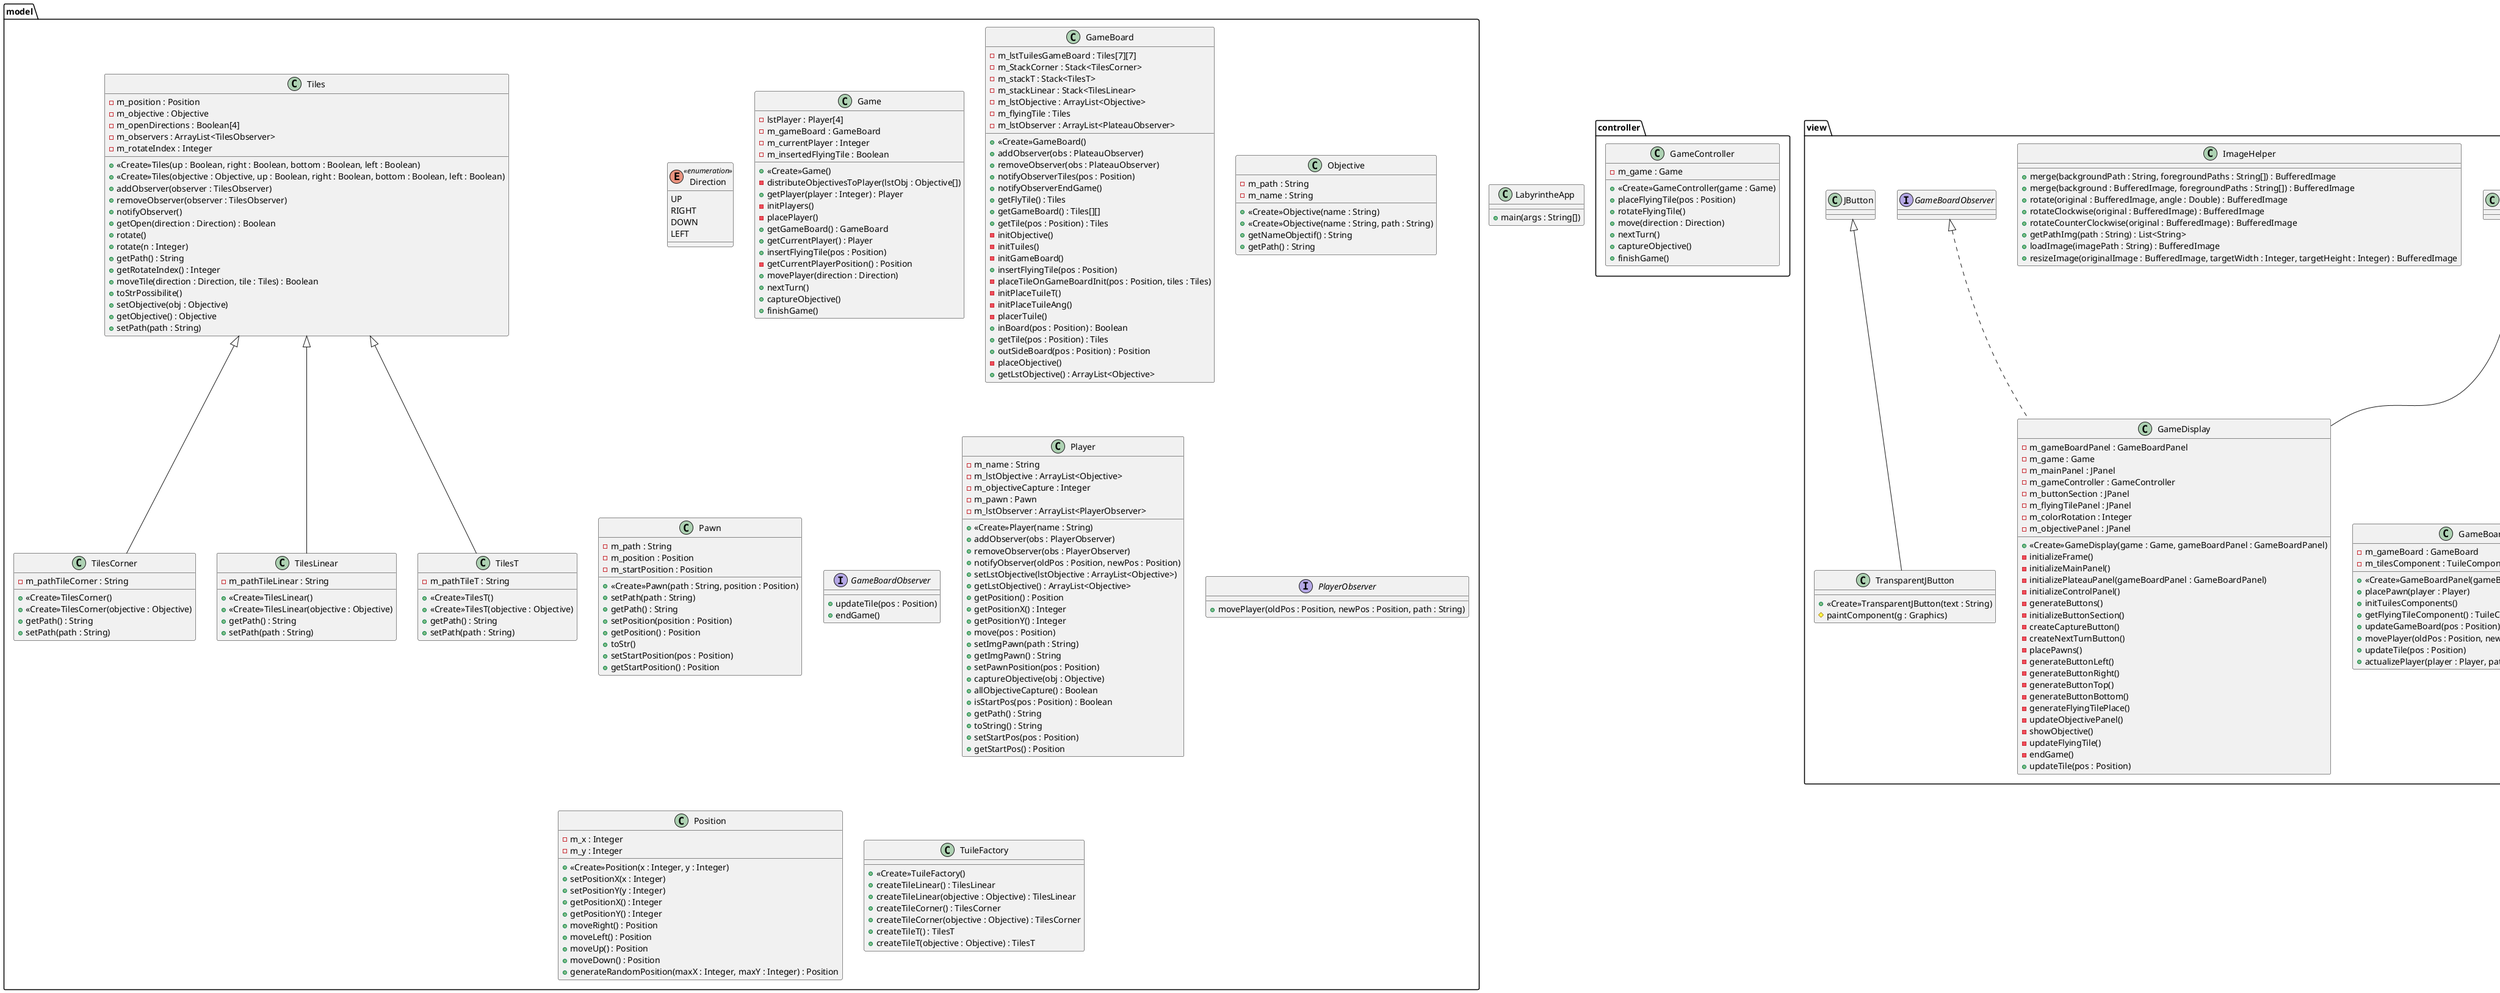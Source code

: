 @startuml

package controller{
    class GameController{
        - m_game : Game

        +<<Create>>GameController(game : Game)
        + placeFlyingTile(pos : Position)
        + rotateFlyingTile()
        + move(direction : Direction)
        + nextTurn()
        + captureObjective()
        + finishGame()
    }
}

package model{

    enum Direction << enumeration >> {
        UP
        RIGHT
        DOWN
        LEFT
    }

    class Game{
        - lstPlayer : Player[4]
        - m_gameBoard : GameBoard
        - m_currentPlayer : Integer
        - m_insertedFlyingTile : Boolean

        +<<Create>>Game()
        - distributeObjectivesToPlayer(lstObj : Objective[])
        + getPlayer(player : Integer) : Player
        - initPlayers()
        - placePlayer()
        + getGameBoard() : GameBoard
        + getCurrentPlayer() : Player
        + insertFlyingTile(pos : Position)
        - getCurrentPlayerPosition() : Position
        + movePlayer(direction : Direction)
        + nextTurn()
        + captureObjective()
        + finishGame()
    }

    class GameBoard{
        - m_lstTuilesGameBoard : Tiles[7][7]
        - m_StackCorner : Stack<TilesCorner>
        - m_stackT : Stack<TilesT>
        - m_stackLinear : Stack<TilesLinear>
        - m_lstObjective : ArrayList<Objective>
        - m_flyingTile : Tiles
        - m_lstObserver : ArrayList<PlateauObserver>

        +<<Create>>GameBoard()
        + addObserver(obs : PlateauObserver)
        + removeObserver(obs : PlateauObserver)
        + notifyObserverTiles(pos : Position)
        + notifyObserverEndGame()
        + getFlyTile() : Tiles
        + getGameBoard() : Tiles[][]
        + getTile(pos : Position) : Tiles
        - initObjective()
        - initTuiles()
        - initGameBoard()
        + insertFlyingTile(pos : Position)
        - placeTileOnGameBoardInit(pos : Position, tiles : Tiles)
        - initPlaceTuileT()
        - initPlaceTuileAng()
        - placerTuile()
        + inBoard(pos : Position) : Boolean
        + getTile(pos : Position) : Tiles
        + outSideBoard(pos : Position) : Position
        - placeObjective()
        + getLstObjective() : ArrayList<Objective>
    }

    class Objective{
        - m_path : String
        - m_name : String

        +<<Create>>Objective(name : String)
        +<<Create>>Objective(name : String, path : String)
        + getNameObjectif() : String
        + getPath() : String
    }

    class Pawn{
        - m_path : String
        - m_position : Position
        - m_startPosition : Position

        +<<Create>>Pawn(path : String, position : Position)
        + setPath(path : String)
        + getPath() : String
        + setPosition(position : Position)
        + getPosition() : Position
        + toStr()
        + setStartPosition(pos : Position)
        + getStartPosition() : Position
    }

    interface GameBoardObserver{
        + updateTile(pos : Position)
        + endGame()
    }

    class Player{
        - m_name : String
        - m_lstObjective : ArrayList<Objective>
        - m_objectiveCapture : Integer
        - m_pawn : Pawn
        - m_lstObserver : ArrayList<PlayerObserver>

        +<<Create>>Player(name : String)
        + addObserver(obs : PlayerObserver)
        + removeObserver(obs : PlayerObserver)
        + notifyObserver(oldPos : Position, newPos : Position)
        + setLstObjective(lstObjective : ArrayList<Objective>)
        + getLstObjective() : ArrayList<Objective>
        + getPosition() : Position
        + getPositionX() : Integer
        + getPositionY() : Integer
        + move(pos : Position)
        + setImgPawn(path : String)
        + getImgPawn() : String
        + setPawnPosition(pos : Position)
        + captureObjective(obj : Objective)
        + allObjectiveCapture() : Boolean
        + isStartPos(pos : Position) : Boolean
        + getPath() : String
        + toString() : String
        + setStartPos(pos : Position)
        + getStartPos() : Position
    }

    interface PlayerObserver{
        + movePlayer(oldPos : Position, newPos : Position, path : String)
    }

    class Position{
        - m_x : Integer
        - m_y : Integer

        +<<Create>>Position(x : Integer, y : Integer)
        + setPositionX(x : Integer)
        + setPositionY(y : Integer)
        + getPositionX() : Integer
        + getPositionY() : Integer
        + moveRight() : Position
        + moveLeft() : Position
        + moveUp() : Position
        + moveDown() : Position
        + generateRandomPosition(maxX : Integer, maxY : Integer) : Position
    }

    class Tiles{
        - m_position : Position
        - m_objective : Objective
        - m_openDirections : Boolean[4]
        - m_observers : ArrayList<TilesObserver>
        - m_rotateIndex : Integer

        +<<Create>>Tiles(up : Boolean, right : Boolean, bottom : Boolean, left : Boolean)
        +<<Create>>Tiles(objective : Objective, up : Boolean, right : Boolean, bottom : Boolean, left : Boolean)
        + addObserver(observer : TilesObserver)
        + removeObserver(observer : TilesObserver)
        + notifyObserver()
        + getOpen(direction : Direction) : Boolean
        + rotate()
        + rotate(n : Integer)
        + getPath() : String
        + getRotateIndex() : Integer
        + moveTile(direction : Direction, tile : Tiles) : Boolean
        + toStrPossibilite()
        + setObjective(obj : Objective)
        + getObjective() : Objective
        + setPath(path : String)
    }

    class TilesCorner extends Tiles{
        - m_pathTileCorner : String

        +<<Create>>TilesCorner()
        +<<Create>>TilesCorner(objective : Objective)
        + getPath() : String
        + setPath(path : String)
    }

    class TilesLinear extends Tiles{
        - m_pathTileLinear : String

        +<<Create>>TilesLinear()
        +<<Create>>TilesLinear(objective : Objective)
        + getPath() : String
        + setPath(path : String)
    }

    class TilesT extends Tiles{
        - m_pathTileT : String

        +<<Create>>TilesT()
        +<<Create>>TilesT(objective : Objective)
        + getPath() : String
        + setPath(path : String)
    }

    class TuileFactory{
        +<<Create>>TuileFactory()
        + createTileLinear() : TilesLinear
        + createTileLinear(objective : Objective) : TilesLinear
        + createTileCorner() : TilesCorner
        + createTileCorner(objective : Objective) : TilesCorner
        + createTileT() : TilesT
        + createTileT(objective : Objective) : TilesT
    }

}

package view{
    class BackgroundPanel{
        - m_backgroundImage : BufferedImage
        - m_darknessFactor : Float

        +<<Create>>BackgroundPanel(backgroundImage : BufferedImage)
        #paintComponent(g : Graphics)
    }

    class ControlPanel extends JComponent{
        - m_btnHaut : TransparentJButton
        - m_btnBas : TransparentJButton
        - m_btnGauche : TransparentJButton
        - m_btnDroite : TransparentJButton
        - m_controller : GameController

        +<<Create>>ControlPanel(controller : GameController)
    }

    class GameBoardPanel extends JPanel implements PlayerObserver{
        - m_gameBoard : GameBoard
        - m_tilesComponent : TuileComponent[][]

        +<<Create>>GameBoardPanel(gameBoard : GameBoard)
        + placePawn(player : Player)
        + initTuilesComponents()
        + getFlyingTileComponent() : TuileComponent
        + updateGameBoard(pos : Position)
        + movePlayer(oldPos : Position, newPos : Position, path : String)
        + updateTile(pos : Position)
        + actualizePlayer(player : Player, path : String)
    }

    class GameDisplay extends JFrame implements GameBoardObserver{
        - m_gameBoardPanel : GameBoardPanel
        - m_game : Game
        - m_mainPanel : JPanel
        - m_gameController : GameController
        - m_buttonSection : JPanel
        - m_flyingTilePanel : JPanel
        - m_colorRotation : Integer
        - m_objectivePanel : JPanel

        +<<Create>>GameDisplay(game : Game, gameBoardPanel : GameBoardPanel)
        - initializeFrame()
        - initializeMainPanel()
        - initializePlateauPanel(gameBoardPanel : GameBoardPanel)
        - initializeControlPanel()
        - generateButtons()
        - initializeButtonSection()
        - createCaptureButton()
        - createNextTurnButton()
        - placePawns()
        - generateButtonLeft()
        - generateButtonRight()
        - generateButtonTop()
        - generateButtonBottom()
        - generateFlyingTilePlace()
        - updateObjectivePanel()
        - showObjective()
        - updateFlyingTile()
        - endGame()
        + updateTile(pos : Position)
    }

    class ImageHelper{
        + merge(backgroundPath : String, foregroundPaths : String[]) : BufferedImage
        + merge(background : BufferedImage, foregroundPaths : String[]) : BufferedImage
        + rotate(original : BufferedImage, angle : Double) : BufferedImage
        + rotateClockwise(original : BufferedImage) : BufferedImage
        + rotateCounterClockwise(original : BufferedImage) : BufferedImage
        + getPathImg(path : String) : List<String>
        + loadImage(imagePath : String) : BufferedImage
        + resizeImage(originalImage : BufferedImage, targetWidth : Integer, targetHeight : Integer) : BufferedImage
    }

    class ObjectiveComponent extends JComponent{
        - m_objective : Objective
        - m_image : BufferedImage

        +<<Create>>ObjectiveComponent(objective : Objective)
        #paintComponent(g : Graphics)
        + setObjective(objective : Objective)
        + setImage(image : BufferedImage)
        + getImage() : BufferedImage
    }

    class TransparentJButton extends JButton{
        +<<Create>>TransparentJButton(text : String)
        #paintComponent(g : Graphics)
    }

    class TransparentPanel extends JPanel{
        +<<Create>>TransparentPanel()
        #paintComponent(g : Graphics)
    }

    class TuileComponent extends JComponent implements TilesObserver{
        - m_tiles : Tiles
        - m_image : BufferedImage

        +<<Create>>TuileComponent(tiles : Tiles)
        #paintComponent(g : Graphics)
        + setTile(tiles : Tiles)
        + setImage(image : BufferedImage)
        + getImage() : BufferedImage
        + updateRotateTile(tile : Tiles)
    }

}

class LabyrintheApp{
    + main(args : String[])
}


@enduml